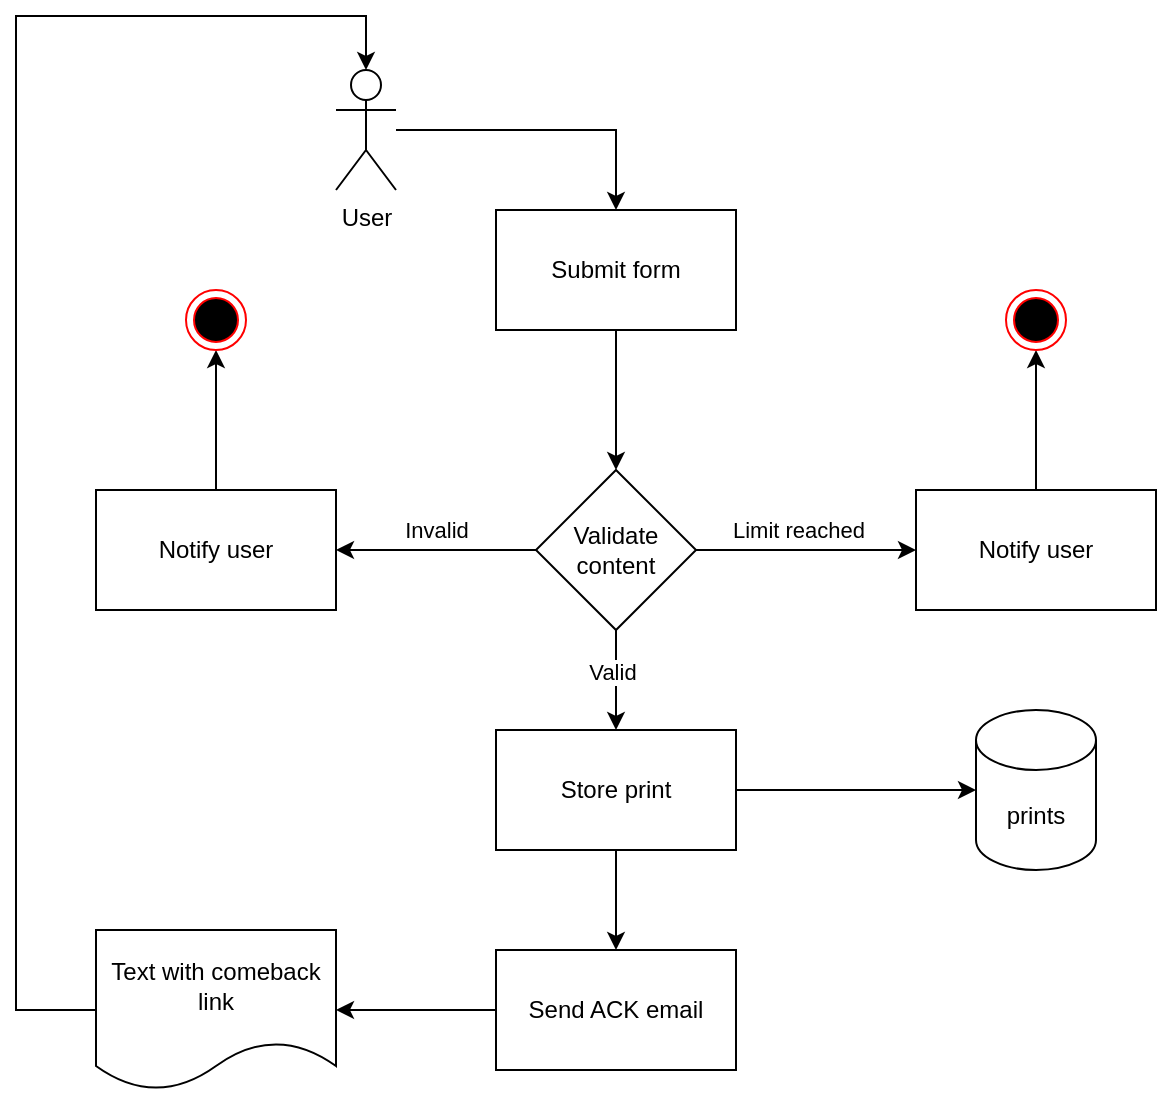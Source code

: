 <mxfile version="20.3.0" type="github"><diagram id="WDtbSaIOtYO46Cujb4ph" name="Page-1"><mxGraphModel dx="1179" dy="1129" grid="1" gridSize="10" guides="1" tooltips="1" connect="1" arrows="1" fold="1" page="1" pageScale="1" pageWidth="827" pageHeight="1169" math="0" shadow="0"><root><mxCell id="0"/><mxCell id="1" parent="0"/><mxCell id="wNC7VcY_pXNUr3YiCl-7-4" style="edgeStyle=orthogonalEdgeStyle;rounded=0;orthogonalLoop=1;jettySize=auto;html=1;entryX=0.5;entryY=0;entryDx=0;entryDy=0;" edge="1" parent="1" source="wNC7VcY_pXNUr3YiCl-7-1" target="wNC7VcY_pXNUr3YiCl-7-3"><mxGeometry relative="1" as="geometry"/></mxCell><mxCell id="wNC7VcY_pXNUr3YiCl-7-1" value="Submit form" style="rounded=0;whiteSpace=wrap;html=1;" vertex="1" parent="1"><mxGeometry x="300" y="117" width="120" height="60" as="geometry"/></mxCell><mxCell id="wNC7VcY_pXNUr3YiCl-7-6" style="edgeStyle=orthogonalEdgeStyle;rounded=0;orthogonalLoop=1;jettySize=auto;html=1;exitX=0;exitY=0.5;exitDx=0;exitDy=0;entryX=1;entryY=0.5;entryDx=0;entryDy=0;" edge="1" parent="1" source="wNC7VcY_pXNUr3YiCl-7-3" target="wNC7VcY_pXNUr3YiCl-7-8"><mxGeometry relative="1" as="geometry"><mxPoint x="220" y="287" as="targetPoint"/></mxGeometry></mxCell><mxCell id="wNC7VcY_pXNUr3YiCl-7-7" value="Invalid" style="edgeLabel;html=1;align=center;verticalAlign=middle;resizable=0;points=[];" vertex="1" connectable="0" parent="wNC7VcY_pXNUr3YiCl-7-6"><mxGeometry y="2" relative="1" as="geometry"><mxPoint y="-12" as="offset"/></mxGeometry></mxCell><mxCell id="wNC7VcY_pXNUr3YiCl-7-15" style="edgeStyle=orthogonalEdgeStyle;rounded=0;orthogonalLoop=1;jettySize=auto;html=1;entryX=0;entryY=0.5;entryDx=0;entryDy=0;" edge="1" parent="1" source="wNC7VcY_pXNUr3YiCl-7-3" target="wNC7VcY_pXNUr3YiCl-7-14"><mxGeometry relative="1" as="geometry"/></mxCell><mxCell id="wNC7VcY_pXNUr3YiCl-7-16" value="Limit reached" style="edgeLabel;html=1;align=center;verticalAlign=middle;resizable=0;points=[];" vertex="1" connectable="0" parent="wNC7VcY_pXNUr3YiCl-7-15"><mxGeometry x="-0.073" y="1" relative="1" as="geometry"><mxPoint y="-9" as="offset"/></mxGeometry></mxCell><mxCell id="wNC7VcY_pXNUr3YiCl-7-20" style="edgeStyle=orthogonalEdgeStyle;rounded=0;orthogonalLoop=1;jettySize=auto;html=1;entryX=0.5;entryY=0;entryDx=0;entryDy=0;" edge="1" parent="1" source="wNC7VcY_pXNUr3YiCl-7-3" target="wNC7VcY_pXNUr3YiCl-7-19"><mxGeometry relative="1" as="geometry"/></mxCell><mxCell id="wNC7VcY_pXNUr3YiCl-7-21" value="Valid" style="edgeLabel;html=1;align=center;verticalAlign=middle;resizable=0;points=[];" vertex="1" connectable="0" parent="wNC7VcY_pXNUr3YiCl-7-20"><mxGeometry x="-0.167" y="-2" relative="1" as="geometry"><mxPoint as="offset"/></mxGeometry></mxCell><mxCell id="wNC7VcY_pXNUr3YiCl-7-3" value="Validate&lt;br&gt;content" style="rhombus;whiteSpace=wrap;html=1;" vertex="1" parent="1"><mxGeometry x="320" y="247" width="80" height="80" as="geometry"/></mxCell><mxCell id="wNC7VcY_pXNUr3YiCl-7-30" value="" style="edgeStyle=orthogonalEdgeStyle;rounded=0;orthogonalLoop=1;jettySize=auto;html=1;" edge="1" parent="1" source="wNC7VcY_pXNUr3YiCl-7-8" target="wNC7VcY_pXNUr3YiCl-7-10"><mxGeometry relative="1" as="geometry"/></mxCell><mxCell id="wNC7VcY_pXNUr3YiCl-7-8" value="Notify user" style="rounded=0;whiteSpace=wrap;html=1;" vertex="1" parent="1"><mxGeometry x="100" y="257" width="120" height="60" as="geometry"/></mxCell><mxCell id="wNC7VcY_pXNUr3YiCl-7-10" value="" style="ellipse;html=1;shape=endState;fillColor=#000000;strokeColor=#ff0000;" vertex="1" parent="1"><mxGeometry x="145" y="157" width="30" height="30" as="geometry"/></mxCell><mxCell id="wNC7VcY_pXNUr3YiCl-7-18" style="edgeStyle=orthogonalEdgeStyle;rounded=0;orthogonalLoop=1;jettySize=auto;html=1;entryX=0.5;entryY=1;entryDx=0;entryDy=0;" edge="1" parent="1" source="wNC7VcY_pXNUr3YiCl-7-14" target="wNC7VcY_pXNUr3YiCl-7-17"><mxGeometry relative="1" as="geometry"/></mxCell><mxCell id="wNC7VcY_pXNUr3YiCl-7-14" value="Notify user" style="rounded=0;whiteSpace=wrap;html=1;" vertex="1" parent="1"><mxGeometry x="510" y="257" width="120" height="60" as="geometry"/></mxCell><mxCell id="wNC7VcY_pXNUr3YiCl-7-17" value="" style="ellipse;html=1;shape=endState;fillColor=#000000;strokeColor=#ff0000;" vertex="1" parent="1"><mxGeometry x="555" y="157" width="30" height="30" as="geometry"/></mxCell><mxCell id="wNC7VcY_pXNUr3YiCl-7-23" style="edgeStyle=orthogonalEdgeStyle;rounded=0;orthogonalLoop=1;jettySize=auto;html=1;exitX=1;exitY=0.5;exitDx=0;exitDy=0;entryX=0;entryY=0.5;entryDx=0;entryDy=0;entryPerimeter=0;" edge="1" parent="1" source="wNC7VcY_pXNUr3YiCl-7-19" target="wNC7VcY_pXNUr3YiCl-7-22"><mxGeometry relative="1" as="geometry"/></mxCell><mxCell id="wNC7VcY_pXNUr3YiCl-7-32" style="edgeStyle=orthogonalEdgeStyle;rounded=0;orthogonalLoop=1;jettySize=auto;html=1;exitX=0.5;exitY=1;exitDx=0;exitDy=0;entryX=0.5;entryY=0;entryDx=0;entryDy=0;" edge="1" parent="1" source="wNC7VcY_pXNUr3YiCl-7-19" target="wNC7VcY_pXNUr3YiCl-7-31"><mxGeometry relative="1" as="geometry"/></mxCell><mxCell id="wNC7VcY_pXNUr3YiCl-7-19" value="Store print" style="rounded=0;whiteSpace=wrap;html=1;" vertex="1" parent="1"><mxGeometry x="300" y="377" width="120" height="60" as="geometry"/></mxCell><mxCell id="wNC7VcY_pXNUr3YiCl-7-22" value="prints" style="shape=cylinder3;whiteSpace=wrap;html=1;boundedLbl=1;backgroundOutline=1;size=15;" vertex="1" parent="1"><mxGeometry x="540" y="367" width="60" height="80" as="geometry"/></mxCell><mxCell id="wNC7VcY_pXNUr3YiCl-7-29" style="edgeStyle=orthogonalEdgeStyle;rounded=0;orthogonalLoop=1;jettySize=auto;html=1;" edge="1" parent="1" source="wNC7VcY_pXNUr3YiCl-7-24" target="wNC7VcY_pXNUr3YiCl-7-1"><mxGeometry relative="1" as="geometry"/></mxCell><mxCell id="wNC7VcY_pXNUr3YiCl-7-24" value="User" style="shape=umlActor;verticalLabelPosition=bottom;verticalAlign=top;html=1;outlineConnect=0;" vertex="1" parent="1"><mxGeometry x="220" y="47" width="30" height="60" as="geometry"/></mxCell><mxCell id="wNC7VcY_pXNUr3YiCl-7-34" style="edgeStyle=orthogonalEdgeStyle;rounded=0;orthogonalLoop=1;jettySize=auto;html=1;" edge="1" parent="1" source="wNC7VcY_pXNUr3YiCl-7-31" target="wNC7VcY_pXNUr3YiCl-7-33"><mxGeometry relative="1" as="geometry"/></mxCell><mxCell id="wNC7VcY_pXNUr3YiCl-7-31" value="Send ACK email" style="rounded=0;whiteSpace=wrap;html=1;" vertex="1" parent="1"><mxGeometry x="300" y="487" width="120" height="60" as="geometry"/></mxCell><mxCell id="wNC7VcY_pXNUr3YiCl-7-35" style="edgeStyle=orthogonalEdgeStyle;rounded=0;orthogonalLoop=1;jettySize=auto;html=1;entryX=0.5;entryY=0;entryDx=0;entryDy=0;entryPerimeter=0;" edge="1" parent="1" source="wNC7VcY_pXNUr3YiCl-7-33" target="wNC7VcY_pXNUr3YiCl-7-24"><mxGeometry relative="1" as="geometry"><mxPoint x="170" y="107" as="targetPoint"/><Array as="points"><mxPoint x="60" y="517"/><mxPoint x="60" y="20"/><mxPoint x="235" y="20"/></Array></mxGeometry></mxCell><mxCell id="wNC7VcY_pXNUr3YiCl-7-33" value="Text with comeback link" style="shape=document;whiteSpace=wrap;html=1;boundedLbl=1;" vertex="1" parent="1"><mxGeometry x="100" y="477" width="120" height="80" as="geometry"/></mxCell></root></mxGraphModel></diagram></mxfile>